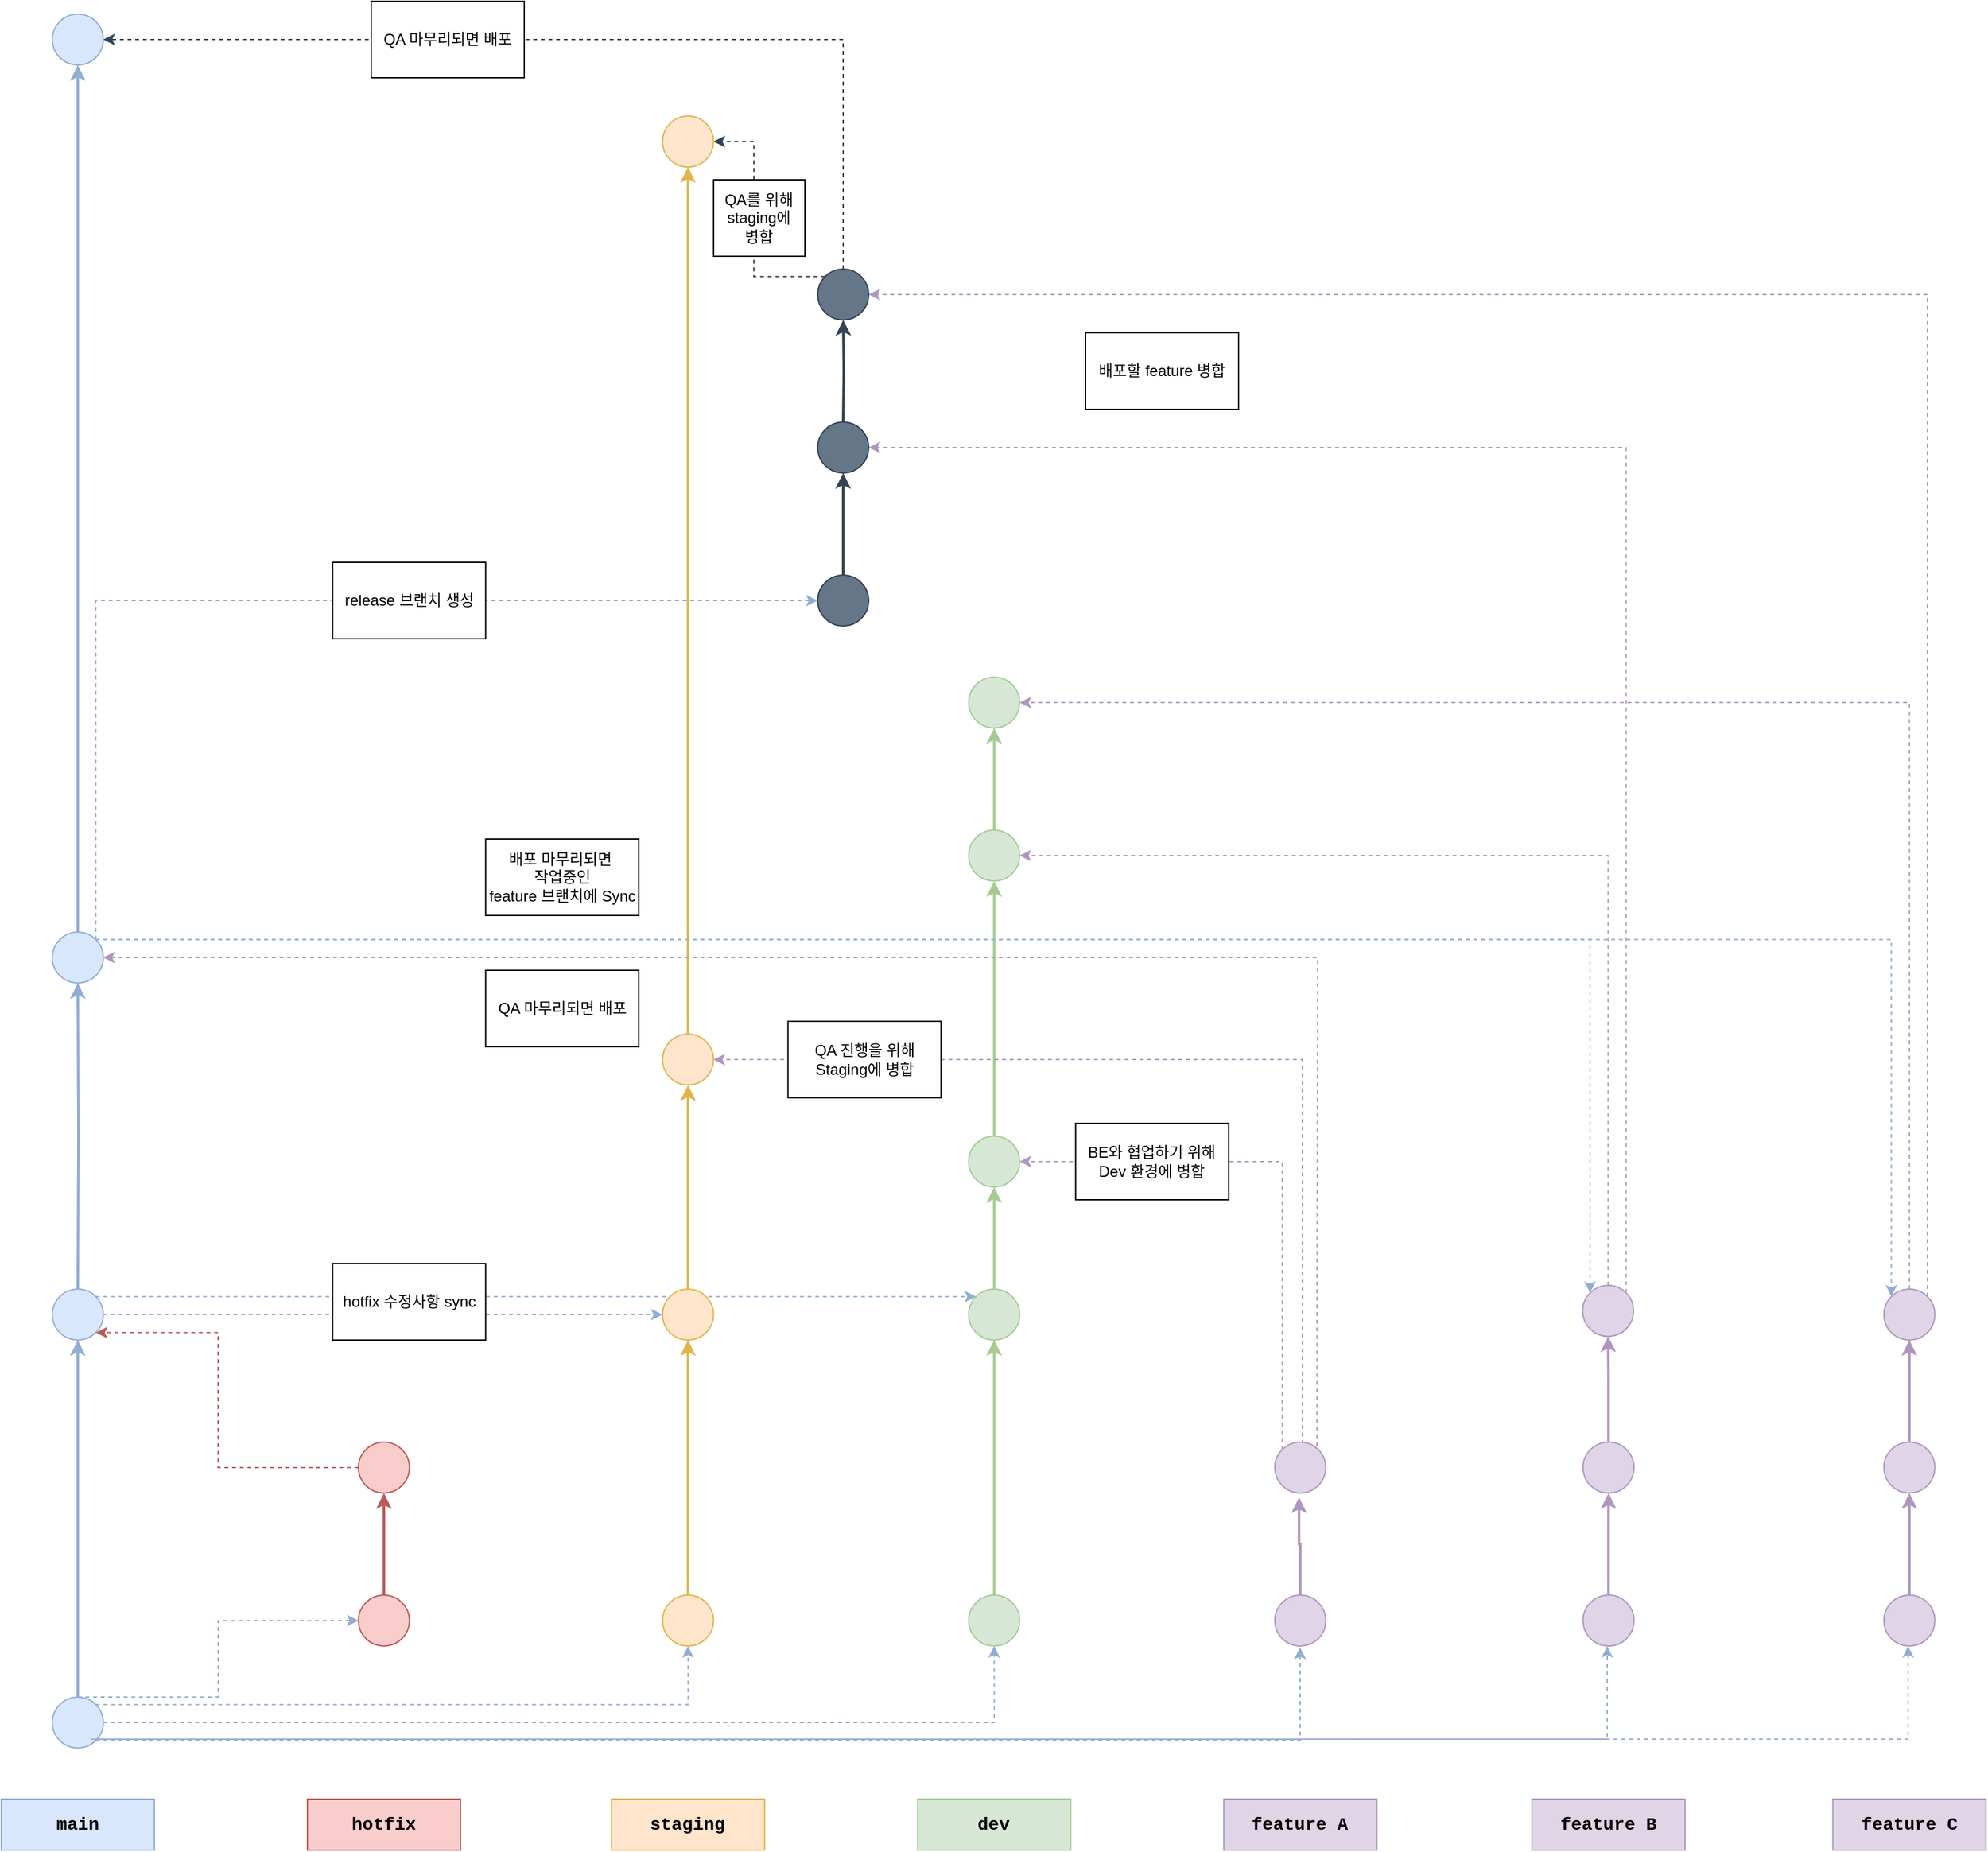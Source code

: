 <mxfile version="22.1.11" type="github">
  <diagram id="yPxyJZ8AM_hMuL3Unpa9" name="complex gitflow">
    <mxGraphModel dx="2484" dy="1570" grid="1" gridSize="10" guides="1" tooltips="1" connect="1" arrows="1" fold="1" page="1" pageScale="1" pageWidth="2336" pageHeight="1654" math="0" shadow="0">
      <root>
        <mxCell id="0" />
        <mxCell id="1" parent="0" />
        <mxCell id="uWUnNED6HEl2aK5fdaIb-13" value="main" style="text;html=1;strokeColor=#92ADD3;fillColor=#D9E7FC;align=center;verticalAlign=middle;whiteSpace=wrap;overflow=hidden;fontSize=14;fontStyle=1;fontFamily=Courier New;fillStyle=auto;gradientColor=none;" parent="1" vertex="1">
          <mxGeometry x="80" y="1520" width="120" height="40" as="geometry" />
        </mxCell>
        <mxCell id="DsjrrO5-Fy7VJKKWhKUt-2" value="staging" style="text;html=1;strokeColor=#E1B44B;fillColor=#FEE5CB;align=center;verticalAlign=middle;whiteSpace=wrap;overflow=hidden;fontSize=14;fontStyle=1;fontFamily=Courier New;" parent="1" vertex="1">
          <mxGeometry x="558.37" y="1520" width="120" height="40" as="geometry" />
        </mxCell>
        <mxCell id="DsjrrO5-Fy7VJKKWhKUt-3" value="dev" style="text;html=1;strokeColor=#A7CA95;fillColor=#D6E8D5;align=center;verticalAlign=middle;whiteSpace=wrap;overflow=hidden;fontSize=14;fontStyle=1;fontFamily=Courier New;" parent="1" vertex="1">
          <mxGeometry x="798.37" y="1520" width="120" height="40" as="geometry" />
        </mxCell>
        <mxCell id="DsjrrO5-Fy7VJKKWhKUt-4" value="feature A" style="text;html=1;strokeColor=#AF96BF;fillColor=#E0D5E6;align=center;verticalAlign=middle;whiteSpace=wrap;overflow=hidden;fontSize=14;fontStyle=1;fontFamily=Courier New;gradientColor=none;" parent="1" vertex="1">
          <mxGeometry x="1038.37" y="1520" width="120" height="40" as="geometry" />
        </mxCell>
        <mxCell id="DsjrrO5-Fy7VJKKWhKUt-5" value="hotfix" style="text;html=1;strokeColor=#BB5B5A;fillColor=#F8CDCC;align=center;verticalAlign=middle;whiteSpace=wrap;overflow=hidden;fontSize=14;fontStyle=1;fontFamily=Courier New;" parent="1" vertex="1">
          <mxGeometry x="320" y="1520" width="120" height="40" as="geometry" />
        </mxCell>
        <mxCell id="DsjrrO5-Fy7VJKKWhKUt-11" style="edgeStyle=orthogonalEdgeStyle;rounded=0;orthogonalLoop=1;jettySize=auto;html=1;entryX=0.5;entryY=1;entryDx=0;entryDy=0;strokeColor=#92ADD3;dashed=1;exitX=1;exitY=0;exitDx=0;exitDy=0;" parent="1" source="DsjrrO5-Fy7VJKKWhKUt-6" target="DsjrrO5-Fy7VJKKWhKUt-8" edge="1">
          <mxGeometry relative="1" as="geometry" />
        </mxCell>
        <mxCell id="DsjrrO5-Fy7VJKKWhKUt-15" style="edgeStyle=orthogonalEdgeStyle;rounded=0;orthogonalLoop=1;jettySize=auto;html=1;exitX=0.5;exitY=0;exitDx=0;exitDy=0;entryX=0;entryY=0.5;entryDx=0;entryDy=0;strokeColor=#92ADD3;dashed=1;" parent="1" source="DsjrrO5-Fy7VJKKWhKUt-6" target="DsjrrO5-Fy7VJKKWhKUt-7" edge="1">
          <mxGeometry relative="1" as="geometry">
            <Array as="points">
              <mxPoint x="250" y="1440" />
              <mxPoint x="250" y="1380" />
            </Array>
          </mxGeometry>
        </mxCell>
        <mxCell id="NDeMe2AMyG2oVfYetJ4Z-5" style="edgeStyle=orthogonalEdgeStyle;rounded=0;orthogonalLoop=1;jettySize=auto;html=1;entryX=0.5;entryY=1;entryDx=0;entryDy=0;strokeColor=#92ADD3;strokeWidth=2;" edge="1" parent="1" source="DsjrrO5-Fy7VJKKWhKUt-6" target="NDeMe2AMyG2oVfYetJ4Z-4">
          <mxGeometry relative="1" as="geometry" />
        </mxCell>
        <mxCell id="DsjrrO5-Fy7VJKKWhKUt-6" value="" style="ellipse;whiteSpace=wrap;html=1;aspect=fixed;fillColor=#D9E7FC;strokeColor=#92ADD3;" parent="1" vertex="1">
          <mxGeometry x="120" y="1440" width="40" height="40" as="geometry" />
        </mxCell>
        <mxCell id="NDeMe2AMyG2oVfYetJ4Z-2" value="" style="edgeStyle=orthogonalEdgeStyle;rounded=0;orthogonalLoop=1;jettySize=auto;html=1;entryX=0.5;entryY=1;entryDx=0;entryDy=0;strokeColor=#BB5B5A;strokeWidth=2;" edge="1" parent="1" source="DsjrrO5-Fy7VJKKWhKUt-7" target="NDeMe2AMyG2oVfYetJ4Z-3">
          <mxGeometry relative="1" as="geometry">
            <mxPoint x="380" y="1300" as="targetPoint" />
          </mxGeometry>
        </mxCell>
        <mxCell id="DsjrrO5-Fy7VJKKWhKUt-7" value="" style="ellipse;whiteSpace=wrap;html=1;aspect=fixed;fillColor=#F8CDCC;strokeColor=#BB5B5A;" parent="1" vertex="1">
          <mxGeometry x="360" y="1360" width="40" height="40" as="geometry" />
        </mxCell>
        <mxCell id="NDeMe2AMyG2oVfYetJ4Z-11" style="edgeStyle=orthogonalEdgeStyle;rounded=0;orthogonalLoop=1;jettySize=auto;html=1;exitX=0.5;exitY=0;exitDx=0;exitDy=0;entryX=0.5;entryY=1;entryDx=0;entryDy=0;strokeColor=#E1B44B;strokeWidth=2;" edge="1" parent="1" source="DsjrrO5-Fy7VJKKWhKUt-8" target="NDeMe2AMyG2oVfYetJ4Z-9">
          <mxGeometry relative="1" as="geometry" />
        </mxCell>
        <mxCell id="DsjrrO5-Fy7VJKKWhKUt-8" value="" style="ellipse;whiteSpace=wrap;html=1;aspect=fixed;fillColor=#FEE5CB;strokeColor=#E1B44B;" parent="1" vertex="1">
          <mxGeometry x="598.37" y="1360" width="40" height="40" as="geometry" />
        </mxCell>
        <mxCell id="NDeMe2AMyG2oVfYetJ4Z-12" style="edgeStyle=orthogonalEdgeStyle;rounded=0;orthogonalLoop=1;jettySize=auto;html=1;exitX=0.5;exitY=0;exitDx=0;exitDy=0;entryX=0.5;entryY=1;entryDx=0;entryDy=0;strokeColor=#A7CA95;strokeWidth=2;" edge="1" parent="1" source="DsjrrO5-Fy7VJKKWhKUt-9" target="NDeMe2AMyG2oVfYetJ4Z-8">
          <mxGeometry relative="1" as="geometry" />
        </mxCell>
        <mxCell id="DsjrrO5-Fy7VJKKWhKUt-9" value="" style="ellipse;whiteSpace=wrap;html=1;aspect=fixed;fillColor=#D6E8D5;strokeColor=#A7CA95;" parent="1" vertex="1">
          <mxGeometry x="838.38" y="1360" width="40" height="40" as="geometry" />
        </mxCell>
        <mxCell id="DsjrrO5-Fy7VJKKWhKUt-10" value="" style="ellipse;whiteSpace=wrap;html=1;aspect=fixed;fillColor=#E0D5E6;strokeColor=#AF96BF;" parent="1" vertex="1">
          <mxGeometry x="1078.37" y="1360" width="40" height="40" as="geometry" />
        </mxCell>
        <mxCell id="DsjrrO5-Fy7VJKKWhKUt-12" style="edgeStyle=orthogonalEdgeStyle;rounded=0;orthogonalLoop=1;jettySize=auto;html=1;entryX=0.5;entryY=1;entryDx=0;entryDy=0;exitX=1;exitY=0.5;exitDx=0;exitDy=0;strokeColor=#92ADD3;dashed=1;" parent="1" source="DsjrrO5-Fy7VJKKWhKUt-6" target="DsjrrO5-Fy7VJKKWhKUt-9" edge="1">
          <mxGeometry relative="1" as="geometry">
            <mxPoint x="232.53" y="1460" as="sourcePoint" />
            <mxPoint x="690.53" y="1400" as="targetPoint" />
          </mxGeometry>
        </mxCell>
        <mxCell id="DsjrrO5-Fy7VJKKWhKUt-14" style="edgeStyle=orthogonalEdgeStyle;rounded=0;orthogonalLoop=1;jettySize=auto;html=1;exitX=1;exitY=1;exitDx=0;exitDy=0;entryX=0.496;entryY=1.029;entryDx=0;entryDy=0;entryPerimeter=0;strokeColor=#92ADD3;dashed=1;" parent="1" source="DsjrrO5-Fy7VJKKWhKUt-6" target="DsjrrO5-Fy7VJKKWhKUt-10" edge="1">
          <mxGeometry relative="1" as="geometry" />
        </mxCell>
        <mxCell id="NDeMe2AMyG2oVfYetJ4Z-6" style="edgeStyle=orthogonalEdgeStyle;rounded=0;orthogonalLoop=1;jettySize=auto;html=1;exitX=0;exitY=0.5;exitDx=0;exitDy=0;entryX=1;entryY=1;entryDx=0;entryDy=0;strokeColor=#BB5B5A;dashed=1;" edge="1" parent="1" source="NDeMe2AMyG2oVfYetJ4Z-3" target="NDeMe2AMyG2oVfYetJ4Z-4">
          <mxGeometry relative="1" as="geometry">
            <Array as="points">
              <mxPoint x="250" y="1260" />
              <mxPoint x="250" y="1154" />
            </Array>
          </mxGeometry>
        </mxCell>
        <mxCell id="NDeMe2AMyG2oVfYetJ4Z-3" value="" style="ellipse;whiteSpace=wrap;html=1;aspect=fixed;fillColor=#F8CDCC;strokeColor=#BB5B5A;" vertex="1" parent="1">
          <mxGeometry x="360" y="1240" width="40" height="40" as="geometry" />
        </mxCell>
        <mxCell id="NDeMe2AMyG2oVfYetJ4Z-7" style="edgeStyle=orthogonalEdgeStyle;rounded=0;orthogonalLoop=1;jettySize=auto;html=1;exitX=1;exitY=0.5;exitDx=0;exitDy=0;entryX=0;entryY=0.5;entryDx=0;entryDy=0;strokeColor=#92ADD3;dashed=1;" edge="1" parent="1" source="NDeMe2AMyG2oVfYetJ4Z-4" target="NDeMe2AMyG2oVfYetJ4Z-9">
          <mxGeometry relative="1" as="geometry">
            <mxPoint x="590" y="1140.167" as="targetPoint" />
          </mxGeometry>
        </mxCell>
        <mxCell id="NDeMe2AMyG2oVfYetJ4Z-10" style="edgeStyle=orthogonalEdgeStyle;rounded=0;orthogonalLoop=1;jettySize=auto;html=1;exitX=1;exitY=0;exitDx=0;exitDy=0;entryX=0;entryY=0;entryDx=0;entryDy=0;strokeColor=#92ADD3;dashed=1;" edge="1" parent="1" source="NDeMe2AMyG2oVfYetJ4Z-4" target="NDeMe2AMyG2oVfYetJ4Z-8">
          <mxGeometry relative="1" as="geometry">
            <mxPoint x="350" y="1120" as="targetPoint" />
          </mxGeometry>
        </mxCell>
        <mxCell id="NDeMe2AMyG2oVfYetJ4Z-4" value="" style="ellipse;whiteSpace=wrap;html=1;aspect=fixed;fillColor=#D9E7FC;strokeColor=#92ADD3;" vertex="1" parent="1">
          <mxGeometry x="120" y="1120" width="40" height="40" as="geometry" />
        </mxCell>
        <mxCell id="NDeMe2AMyG2oVfYetJ4Z-8" value="" style="ellipse;whiteSpace=wrap;html=1;aspect=fixed;fillColor=#D6E8D5;strokeColor=#A7CA95;" vertex="1" parent="1">
          <mxGeometry x="838.38" y="1120" width="40" height="40" as="geometry" />
        </mxCell>
        <mxCell id="NDeMe2AMyG2oVfYetJ4Z-9" value="" style="ellipse;whiteSpace=wrap;html=1;aspect=fixed;fillColor=#FEE5CB;strokeColor=#E1B44B;" vertex="1" parent="1">
          <mxGeometry x="598.37" y="1120" width="40" height="40" as="geometry" />
        </mxCell>
        <mxCell id="NDeMe2AMyG2oVfYetJ4Z-13" value="hotfix 수정사항 sync" style="rounded=0;whiteSpace=wrap;html=1;" vertex="1" parent="1">
          <mxGeometry x="339.75" y="1100" width="120" height="60" as="geometry" />
        </mxCell>
        <mxCell id="NDeMe2AMyG2oVfYetJ4Z-24" style="edgeStyle=orthogonalEdgeStyle;rounded=0;orthogonalLoop=1;jettySize=auto;html=1;exitX=0;exitY=0;exitDx=0;exitDy=0;entryX=1;entryY=0.5;entryDx=0;entryDy=0;strokeColor=#AF96BF;dashed=1;" edge="1" parent="1" source="NDeMe2AMyG2oVfYetJ4Z-14" target="NDeMe2AMyG2oVfYetJ4Z-22">
          <mxGeometry relative="1" as="geometry">
            <Array as="points">
              <mxPoint x="1084" y="1020" />
            </Array>
          </mxGeometry>
        </mxCell>
        <mxCell id="NDeMe2AMyG2oVfYetJ4Z-14" value="" style="ellipse;whiteSpace=wrap;html=1;aspect=fixed;fillColor=#E0D5E6;strokeColor=#AF96BF;" vertex="1" parent="1">
          <mxGeometry x="1078.37" y="1240" width="40" height="40" as="geometry" />
        </mxCell>
        <mxCell id="NDeMe2AMyG2oVfYetJ4Z-15" style="edgeStyle=orthogonalEdgeStyle;rounded=0;orthogonalLoop=1;jettySize=auto;html=1;exitX=0.5;exitY=0;exitDx=0;exitDy=0;entryX=0.476;entryY=1.084;entryDx=0;entryDy=0;entryPerimeter=0;strokeColor=#AF96BF;strokeWidth=2;" edge="1" parent="1" source="DsjrrO5-Fy7VJKKWhKUt-10" target="NDeMe2AMyG2oVfYetJ4Z-14">
          <mxGeometry relative="1" as="geometry" />
        </mxCell>
        <mxCell id="NDeMe2AMyG2oVfYetJ4Z-16" value="feature B" style="text;html=1;strokeColor=#AF96BF;fillColor=#E0D5E6;align=center;verticalAlign=middle;whiteSpace=wrap;overflow=hidden;fontSize=14;fontStyle=1;fontFamily=Courier New;gradientColor=none;" vertex="1" parent="1">
          <mxGeometry x="1280" y="1520" width="120" height="40" as="geometry" />
        </mxCell>
        <mxCell id="NDeMe2AMyG2oVfYetJ4Z-17" value="" style="ellipse;whiteSpace=wrap;html=1;aspect=fixed;fillColor=#E0D5E6;strokeColor=#AF96BF;" vertex="1" parent="1">
          <mxGeometry x="1320" y="1360" width="40" height="40" as="geometry" />
        </mxCell>
        <mxCell id="NDeMe2AMyG2oVfYetJ4Z-18" value="" style="ellipse;whiteSpace=wrap;html=1;aspect=fixed;fillColor=#E0D5E6;strokeColor=#AF96BF;" vertex="1" parent="1">
          <mxGeometry x="1320" y="1240" width="40" height="40" as="geometry" />
        </mxCell>
        <mxCell id="NDeMe2AMyG2oVfYetJ4Z-19" style="edgeStyle=orthogonalEdgeStyle;rounded=0;orthogonalLoop=1;jettySize=auto;html=1;exitX=0.5;exitY=0;exitDx=0;exitDy=0;entryX=0.5;entryY=1;entryDx=0;entryDy=0;strokeColor=#AF96BF;strokeWidth=2;" edge="1" source="NDeMe2AMyG2oVfYetJ4Z-17" target="NDeMe2AMyG2oVfYetJ4Z-18" parent="1">
          <mxGeometry relative="1" as="geometry" />
        </mxCell>
        <mxCell id="NDeMe2AMyG2oVfYetJ4Z-20" style="edgeStyle=orthogonalEdgeStyle;rounded=0;orthogonalLoop=1;jettySize=auto;html=1;exitX=1;exitY=1;exitDx=0;exitDy=0;entryX=0.496;entryY=1.029;entryDx=0;entryDy=0;entryPerimeter=0;strokeColor=#92ADD3;dashed=1;" edge="1" parent="1" source="DsjrrO5-Fy7VJKKWhKUt-6" target="DsjrrO5-Fy7VJKKWhKUt-10">
          <mxGeometry relative="1" as="geometry">
            <mxPoint x="154" y="1474" as="sourcePoint" />
            <mxPoint x="1098" y="1401" as="targetPoint" />
            <Array as="points">
              <mxPoint x="1098" y="1474" />
            </Array>
          </mxGeometry>
        </mxCell>
        <mxCell id="NDeMe2AMyG2oVfYetJ4Z-21" style="edgeStyle=orthogonalEdgeStyle;rounded=0;orthogonalLoop=1;jettySize=auto;html=1;exitX=1;exitY=1;exitDx=0;exitDy=0;strokeColor=#92ADD3;dashed=1;" edge="1" parent="1" source="DsjrrO5-Fy7VJKKWhKUt-6">
          <mxGeometry relative="1" as="geometry">
            <mxPoint x="395.07" y="1472.84" as="sourcePoint" />
            <mxPoint x="1339" y="1400" as="targetPoint" />
            <Array as="points">
              <mxPoint x="154" y="1473" />
              <mxPoint x="1339" y="1473" />
            </Array>
          </mxGeometry>
        </mxCell>
        <mxCell id="NDeMe2AMyG2oVfYetJ4Z-56" style="edgeStyle=orthogonalEdgeStyle;rounded=0;orthogonalLoop=1;jettySize=auto;html=1;exitX=0.5;exitY=0;exitDx=0;exitDy=0;entryX=0.5;entryY=1;entryDx=0;entryDy=0;strokeWidth=2;strokeColor=#A7CA95;" edge="1" parent="1" source="NDeMe2AMyG2oVfYetJ4Z-22" target="NDeMe2AMyG2oVfYetJ4Z-55">
          <mxGeometry relative="1" as="geometry" />
        </mxCell>
        <mxCell id="NDeMe2AMyG2oVfYetJ4Z-22" value="" style="ellipse;whiteSpace=wrap;html=1;aspect=fixed;fillColor=#D6E8D5;strokeColor=#A7CA95;" vertex="1" parent="1">
          <mxGeometry x="838.38" y="1000" width="40" height="40" as="geometry" />
        </mxCell>
        <mxCell id="NDeMe2AMyG2oVfYetJ4Z-23" style="edgeStyle=orthogonalEdgeStyle;rounded=0;orthogonalLoop=1;jettySize=auto;html=1;exitX=0.5;exitY=0;exitDx=0;exitDy=0;entryX=0.5;entryY=1;entryDx=0;entryDy=0;strokeColor=#A7CA95;strokeWidth=2;" edge="1" parent="1" source="NDeMe2AMyG2oVfYetJ4Z-8" target="NDeMe2AMyG2oVfYetJ4Z-22">
          <mxGeometry relative="1" as="geometry">
            <mxPoint x="910" y="1260" as="sourcePoint" />
            <mxPoint x="910" y="1060" as="targetPoint" />
          </mxGeometry>
        </mxCell>
        <mxCell id="NDeMe2AMyG2oVfYetJ4Z-74" style="edgeStyle=orthogonalEdgeStyle;rounded=0;orthogonalLoop=1;jettySize=auto;html=1;exitX=0.5;exitY=0;exitDx=0;exitDy=0;entryX=0.5;entryY=1;entryDx=0;entryDy=0;strokeWidth=2;strokeColor=#E1B44B;" edge="1" parent="1" source="NDeMe2AMyG2oVfYetJ4Z-28" target="NDeMe2AMyG2oVfYetJ4Z-73">
          <mxGeometry relative="1" as="geometry" />
        </mxCell>
        <mxCell id="NDeMe2AMyG2oVfYetJ4Z-28" value="" style="ellipse;whiteSpace=wrap;html=1;aspect=fixed;fillColor=#FEE5CB;strokeColor=#E1B44B;" vertex="1" parent="1">
          <mxGeometry x="598.37" y="920" width="40" height="40" as="geometry" />
        </mxCell>
        <mxCell id="NDeMe2AMyG2oVfYetJ4Z-29" style="edgeStyle=orthogonalEdgeStyle;rounded=0;orthogonalLoop=1;jettySize=auto;html=1;entryX=0.5;entryY=1;entryDx=0;entryDy=0;strokeColor=#E1B44B;exitX=0.5;exitY=0;exitDx=0;exitDy=0;strokeWidth=2;" edge="1" parent="1" source="NDeMe2AMyG2oVfYetJ4Z-9" target="NDeMe2AMyG2oVfYetJ4Z-28">
          <mxGeometry relative="1" as="geometry">
            <mxPoint x="620" y="1120" as="sourcePoint" />
            <mxPoint x="690" y="930" as="targetPoint" />
          </mxGeometry>
        </mxCell>
        <mxCell id="NDeMe2AMyG2oVfYetJ4Z-31" style="edgeStyle=orthogonalEdgeStyle;rounded=0;orthogonalLoop=1;jettySize=auto;html=1;exitX=0.5;exitY=0;exitDx=0;exitDy=0;entryX=1;entryY=0.5;entryDx=0;entryDy=0;strokeColor=#AF96BF;dashed=1;" edge="1" parent="1" source="NDeMe2AMyG2oVfYetJ4Z-14" target="NDeMe2AMyG2oVfYetJ4Z-28">
          <mxGeometry relative="1" as="geometry">
            <mxPoint x="1094" y="1256" as="sourcePoint" />
            <mxPoint x="888" y="1030" as="targetPoint" />
            <Array as="points">
              <mxPoint x="1100" y="1240" />
              <mxPoint x="1100" y="940" />
            </Array>
          </mxGeometry>
        </mxCell>
        <mxCell id="NDeMe2AMyG2oVfYetJ4Z-65" style="edgeStyle=orthogonalEdgeStyle;rounded=0;orthogonalLoop=1;jettySize=auto;html=1;exitX=1;exitY=0;exitDx=0;exitDy=0;entryX=0;entryY=0.5;entryDx=0;entryDy=0;strokeColor=#92ADD3;dashed=1;" edge="1" parent="1" source="NDeMe2AMyG2oVfYetJ4Z-32" target="NDeMe2AMyG2oVfYetJ4Z-62">
          <mxGeometry relative="1" as="geometry">
            <mxPoint x="170" y="710" as="targetPoint" />
            <Array as="points">
              <mxPoint x="154" y="580" />
            </Array>
          </mxGeometry>
        </mxCell>
        <mxCell id="NDeMe2AMyG2oVfYetJ4Z-79" style="edgeStyle=orthogonalEdgeStyle;rounded=0;orthogonalLoop=1;jettySize=auto;html=1;exitX=0.5;exitY=0;exitDx=0;exitDy=0;entryX=0.5;entryY=1;entryDx=0;entryDy=0;strokeColor=#92ADD3;strokeWidth=2;" edge="1" parent="1" source="NDeMe2AMyG2oVfYetJ4Z-32" target="NDeMe2AMyG2oVfYetJ4Z-78">
          <mxGeometry relative="1" as="geometry" />
        </mxCell>
        <mxCell id="NDeMe2AMyG2oVfYetJ4Z-32" value="" style="ellipse;whiteSpace=wrap;html=1;aspect=fixed;fillColor=#D9E7FC;strokeColor=#92ADD3;" vertex="1" parent="1">
          <mxGeometry x="120" y="840" width="40" height="40" as="geometry" />
        </mxCell>
        <mxCell id="NDeMe2AMyG2oVfYetJ4Z-33" style="edgeStyle=orthogonalEdgeStyle;rounded=0;orthogonalLoop=1;jettySize=auto;html=1;entryX=0.5;entryY=1;entryDx=0;entryDy=0;strokeColor=#92ADD3;strokeWidth=2;" edge="1" parent="1" target="NDeMe2AMyG2oVfYetJ4Z-32">
          <mxGeometry relative="1" as="geometry">
            <mxPoint x="140" y="1120" as="sourcePoint" />
            <mxPoint x="190" y="890" as="targetPoint" />
          </mxGeometry>
        </mxCell>
        <mxCell id="NDeMe2AMyG2oVfYetJ4Z-34" style="edgeStyle=orthogonalEdgeStyle;rounded=0;orthogonalLoop=1;jettySize=auto;html=1;entryX=1;entryY=0.5;entryDx=0;entryDy=0;strokeColor=#AF96BF;dashed=1;exitX=0.827;exitY=0.079;exitDx=0;exitDy=0;exitPerimeter=0;" edge="1" parent="1" source="NDeMe2AMyG2oVfYetJ4Z-14" target="NDeMe2AMyG2oVfYetJ4Z-32">
          <mxGeometry relative="1" as="geometry">
            <mxPoint x="1138.37" y="1169.97" as="sourcePoint" />
            <mxPoint x="678.37" y="869.97" as="targetPoint" />
            <Array as="points">
              <mxPoint x="1111" y="1170" />
              <mxPoint x="1112" y="860" />
            </Array>
          </mxGeometry>
        </mxCell>
        <mxCell id="NDeMe2AMyG2oVfYetJ4Z-35" value="BE와 협업하기 위해 Dev 환경에 병합" style="rounded=0;whiteSpace=wrap;html=1;" vertex="1" parent="1">
          <mxGeometry x="922.25" y="990" width="120" height="60" as="geometry" />
        </mxCell>
        <mxCell id="NDeMe2AMyG2oVfYetJ4Z-36" value="QA 진행을 위해 Staging에 병합" style="rounded=0;whiteSpace=wrap;html=1;" vertex="1" parent="1">
          <mxGeometry x="696.75" y="910" width="120" height="60" as="geometry" />
        </mxCell>
        <mxCell id="NDeMe2AMyG2oVfYetJ4Z-37" value="QA 마무리되면 배포" style="rounded=0;whiteSpace=wrap;html=1;" vertex="1" parent="1">
          <mxGeometry x="459.75" y="870" width="120" height="60" as="geometry" />
        </mxCell>
        <mxCell id="NDeMe2AMyG2oVfYetJ4Z-39" value="" style="ellipse;whiteSpace=wrap;html=1;aspect=fixed;fillColor=#E0D5E6;strokeColor=#AF96BF;" vertex="1" parent="1">
          <mxGeometry x="1555.86" y="1360" width="40" height="40" as="geometry" />
        </mxCell>
        <mxCell id="NDeMe2AMyG2oVfYetJ4Z-40" value="" style="ellipse;whiteSpace=wrap;html=1;aspect=fixed;fillColor=#E0D5E6;strokeColor=#AF96BF;" vertex="1" parent="1">
          <mxGeometry x="1555.86" y="1240" width="40" height="40" as="geometry" />
        </mxCell>
        <mxCell id="NDeMe2AMyG2oVfYetJ4Z-41" style="edgeStyle=orthogonalEdgeStyle;rounded=0;orthogonalLoop=1;jettySize=auto;html=1;exitX=0.5;exitY=0;exitDx=0;exitDy=0;entryX=0.5;entryY=1;entryDx=0;entryDy=0;strokeColor=#AF96BF;strokeWidth=2;" edge="1" source="NDeMe2AMyG2oVfYetJ4Z-39" target="NDeMe2AMyG2oVfYetJ4Z-40" parent="1">
          <mxGeometry relative="1" as="geometry" />
        </mxCell>
        <mxCell id="NDeMe2AMyG2oVfYetJ4Z-42" value="feature C" style="text;html=1;strokeColor=#AF96BF;fillColor=#E0D5E6;align=center;verticalAlign=middle;whiteSpace=wrap;overflow=hidden;fontSize=14;fontStyle=1;fontFamily=Courier New;gradientColor=none;" vertex="1" parent="1">
          <mxGeometry x="1515.86" y="1520" width="120" height="40" as="geometry" />
        </mxCell>
        <mxCell id="NDeMe2AMyG2oVfYetJ4Z-43" style="edgeStyle=orthogonalEdgeStyle;rounded=0;orthogonalLoop=1;jettySize=auto;html=1;strokeColor=#92ADD3;dashed=1;" edge="1" parent="1">
          <mxGeometry relative="1" as="geometry">
            <mxPoint x="150" y="1473" as="sourcePoint" />
            <mxPoint x="1574.86" y="1400" as="targetPoint" />
            <Array as="points">
              <mxPoint x="389.86" y="1473" />
              <mxPoint x="1574.86" y="1473" />
            </Array>
          </mxGeometry>
        </mxCell>
        <mxCell id="NDeMe2AMyG2oVfYetJ4Z-46" style="edgeStyle=orthogonalEdgeStyle;rounded=0;orthogonalLoop=1;jettySize=auto;html=1;exitX=1;exitY=0;exitDx=0;exitDy=0;entryX=0;entryY=0;entryDx=0;entryDy=0;dashed=1;strokeColor=#92ADD3;" edge="1" target="NDeMe2AMyG2oVfYetJ4Z-47" parent="1" source="NDeMe2AMyG2oVfYetJ4Z-32">
          <mxGeometry relative="1" as="geometry">
            <mxPoint x="153.68" y="723.07" as="sourcePoint" />
          </mxGeometry>
        </mxCell>
        <mxCell id="NDeMe2AMyG2oVfYetJ4Z-57" style="edgeStyle=orthogonalEdgeStyle;rounded=0;orthogonalLoop=1;jettySize=auto;html=1;exitX=0.5;exitY=0;exitDx=0;exitDy=0;entryX=1;entryY=0.5;entryDx=0;entryDy=0;strokeColor=#AF96BF;dashed=1;" edge="1" parent="1" source="NDeMe2AMyG2oVfYetJ4Z-47" target="NDeMe2AMyG2oVfYetJ4Z-55">
          <mxGeometry relative="1" as="geometry" />
        </mxCell>
        <mxCell id="NDeMe2AMyG2oVfYetJ4Z-66" style="edgeStyle=orthogonalEdgeStyle;rounded=0;orthogonalLoop=1;jettySize=auto;html=1;exitX=1;exitY=0;exitDx=0;exitDy=0;entryX=1;entryY=0.5;entryDx=0;entryDy=0;strokeColor=#AF96BF;dashed=1;" edge="1" parent="1" source="NDeMe2AMyG2oVfYetJ4Z-47" target="NDeMe2AMyG2oVfYetJ4Z-67">
          <mxGeometry relative="1" as="geometry">
            <Array as="points">
              <mxPoint x="1354" y="460" />
            </Array>
          </mxGeometry>
        </mxCell>
        <mxCell id="NDeMe2AMyG2oVfYetJ4Z-47" value="" style="ellipse;whiteSpace=wrap;html=1;aspect=fixed;fillColor=#E0D5E6;strokeColor=#AF96BF;" vertex="1" parent="1">
          <mxGeometry x="1319.68" y="1117.07" width="40" height="40" as="geometry" />
        </mxCell>
        <mxCell id="NDeMe2AMyG2oVfYetJ4Z-71" style="edgeStyle=orthogonalEdgeStyle;rounded=0;orthogonalLoop=1;jettySize=auto;html=1;exitX=1;exitY=0;exitDx=0;exitDy=0;entryX=1;entryY=0.5;entryDx=0;entryDy=0;strokeColor=#AF96BF;dashed=1;" edge="1" parent="1" source="NDeMe2AMyG2oVfYetJ4Z-48" target="NDeMe2AMyG2oVfYetJ4Z-69">
          <mxGeometry relative="1" as="geometry">
            <Array as="points">
              <mxPoint x="1590" y="340" />
            </Array>
          </mxGeometry>
        </mxCell>
        <mxCell id="NDeMe2AMyG2oVfYetJ4Z-48" value="" style="ellipse;whiteSpace=wrap;html=1;aspect=fixed;fillColor=#E0D5E6;strokeColor=#AF96BF;" vertex="1" parent="1">
          <mxGeometry x="1555.86" y="1120" width="40" height="40" as="geometry" />
        </mxCell>
        <mxCell id="NDeMe2AMyG2oVfYetJ4Z-49" style="edgeStyle=orthogonalEdgeStyle;rounded=0;orthogonalLoop=1;jettySize=auto;html=1;exitX=1;exitY=0;exitDx=0;exitDy=0;dashed=1;strokeColor=#92ADD3;entryX=0;entryY=0;entryDx=0;entryDy=0;" edge="1" target="NDeMe2AMyG2oVfYetJ4Z-48" parent="1" source="NDeMe2AMyG2oVfYetJ4Z-32">
          <mxGeometry relative="1" as="geometry">
            <mxPoint x="154" y="726" as="sourcePoint" />
          </mxGeometry>
        </mxCell>
        <mxCell id="NDeMe2AMyG2oVfYetJ4Z-52" style="edgeStyle=orthogonalEdgeStyle;rounded=0;orthogonalLoop=1;jettySize=auto;html=1;entryX=0.5;entryY=1;entryDx=0;entryDy=0;strokeColor=#AF96BF;strokeWidth=2;exitX=0.5;exitY=0;exitDx=0;exitDy=0;" edge="1" parent="1" source="NDeMe2AMyG2oVfYetJ4Z-18" target="NDeMe2AMyG2oVfYetJ4Z-47">
          <mxGeometry relative="1" as="geometry">
            <mxPoint x="1340" y="1220" as="sourcePoint" />
            <mxPoint x="1360" y="1170" as="targetPoint" />
          </mxGeometry>
        </mxCell>
        <mxCell id="NDeMe2AMyG2oVfYetJ4Z-54" style="edgeStyle=orthogonalEdgeStyle;rounded=0;orthogonalLoop=1;jettySize=auto;html=1;entryX=0.5;entryY=1;entryDx=0;entryDy=0;strokeColor=#AF96BF;strokeWidth=2;exitX=0.5;exitY=0;exitDx=0;exitDy=0;" edge="1" parent="1" source="NDeMe2AMyG2oVfYetJ4Z-40" target="NDeMe2AMyG2oVfYetJ4Z-48">
          <mxGeometry relative="1" as="geometry">
            <mxPoint x="1540" y="1253" as="sourcePoint" />
            <mxPoint x="1540" y="1170" as="targetPoint" />
          </mxGeometry>
        </mxCell>
        <mxCell id="NDeMe2AMyG2oVfYetJ4Z-61" style="edgeStyle=orthogonalEdgeStyle;rounded=0;orthogonalLoop=1;jettySize=auto;html=1;exitX=0.5;exitY=0;exitDx=0;exitDy=0;entryX=0.5;entryY=1;entryDx=0;entryDy=0;strokeWidth=2;strokeColor=#A7CA95;" edge="1" parent="1" source="NDeMe2AMyG2oVfYetJ4Z-55" target="NDeMe2AMyG2oVfYetJ4Z-60">
          <mxGeometry relative="1" as="geometry" />
        </mxCell>
        <mxCell id="NDeMe2AMyG2oVfYetJ4Z-55" value="" style="ellipse;whiteSpace=wrap;html=1;aspect=fixed;fillColor=#D6E8D5;strokeColor=#A7CA95;" vertex="1" parent="1">
          <mxGeometry x="838.38" y="760" width="40" height="40" as="geometry" />
        </mxCell>
        <mxCell id="NDeMe2AMyG2oVfYetJ4Z-58" value="배포 마무리되면&amp;nbsp;&lt;br&gt;작업중인 &lt;br&gt;feature 브랜치에 Sync" style="rounded=0;whiteSpace=wrap;html=1;" vertex="1" parent="1">
          <mxGeometry x="459.75" y="767" width="120" height="60" as="geometry" />
        </mxCell>
        <mxCell id="NDeMe2AMyG2oVfYetJ4Z-59" style="edgeStyle=orthogonalEdgeStyle;rounded=0;orthogonalLoop=1;jettySize=auto;html=1;exitX=0.5;exitY=0;exitDx=0;exitDy=0;strokeColor=#AF96BF;dashed=1;entryX=1;entryY=0.5;entryDx=0;entryDy=0;" edge="1" parent="1" source="NDeMe2AMyG2oVfYetJ4Z-48" target="NDeMe2AMyG2oVfYetJ4Z-60">
          <mxGeometry relative="1" as="geometry">
            <mxPoint x="1652" y="817" as="sourcePoint" />
            <mxPoint x="1050" y="620" as="targetPoint" />
          </mxGeometry>
        </mxCell>
        <mxCell id="NDeMe2AMyG2oVfYetJ4Z-60" value="" style="ellipse;whiteSpace=wrap;html=1;aspect=fixed;fillColor=#D6E8D5;strokeColor=#A7CA95;" vertex="1" parent="1">
          <mxGeometry x="838.38" y="640" width="40" height="40" as="geometry" />
        </mxCell>
        <mxCell id="NDeMe2AMyG2oVfYetJ4Z-68" style="edgeStyle=orthogonalEdgeStyle;rounded=0;orthogonalLoop=1;jettySize=auto;html=1;exitX=0.5;exitY=0;exitDx=0;exitDy=0;entryX=0.5;entryY=1;entryDx=0;entryDy=0;strokeColor=#314354;strokeWidth=2;" edge="1" parent="1" source="NDeMe2AMyG2oVfYetJ4Z-62" target="NDeMe2AMyG2oVfYetJ4Z-67">
          <mxGeometry relative="1" as="geometry" />
        </mxCell>
        <mxCell id="NDeMe2AMyG2oVfYetJ4Z-62" value="" style="ellipse;whiteSpace=wrap;html=1;aspect=fixed;fillColor=#647687;strokeColor=#314354;fontColor=#ffffff;" vertex="1" parent="1">
          <mxGeometry x="720" y="560" width="40" height="40" as="geometry" />
        </mxCell>
        <mxCell id="NDeMe2AMyG2oVfYetJ4Z-63" value="release 브랜치 생성" style="rounded=0;whiteSpace=wrap;html=1;" vertex="1" parent="1">
          <mxGeometry x="339.75" y="550" width="120" height="60" as="geometry" />
        </mxCell>
        <mxCell id="NDeMe2AMyG2oVfYetJ4Z-67" value="" style="ellipse;whiteSpace=wrap;html=1;aspect=fixed;fillColor=#647687;strokeColor=#314354;fontColor=#ffffff;" vertex="1" parent="1">
          <mxGeometry x="720" y="440" width="40" height="40" as="geometry" />
        </mxCell>
        <mxCell id="NDeMe2AMyG2oVfYetJ4Z-75" style="edgeStyle=orthogonalEdgeStyle;rounded=0;orthogonalLoop=1;jettySize=auto;html=1;exitX=0;exitY=0;exitDx=0;exitDy=0;entryX=1;entryY=0.5;entryDx=0;entryDy=0;strokeColor=#314354;dashed=1;" edge="1" parent="1" source="NDeMe2AMyG2oVfYetJ4Z-69" target="NDeMe2AMyG2oVfYetJ4Z-73">
          <mxGeometry relative="1" as="geometry">
            <Array as="points">
              <mxPoint x="670" y="326" />
              <mxPoint x="670" y="220" />
            </Array>
          </mxGeometry>
        </mxCell>
        <mxCell id="NDeMe2AMyG2oVfYetJ4Z-80" style="edgeStyle=orthogonalEdgeStyle;rounded=0;orthogonalLoop=1;jettySize=auto;html=1;exitX=0.5;exitY=0;exitDx=0;exitDy=0;entryX=1;entryY=0.5;entryDx=0;entryDy=0;strokeColor=#314354;dashed=1;" edge="1" parent="1" source="NDeMe2AMyG2oVfYetJ4Z-69" target="NDeMe2AMyG2oVfYetJ4Z-78">
          <mxGeometry relative="1" as="geometry" />
        </mxCell>
        <mxCell id="NDeMe2AMyG2oVfYetJ4Z-69" value="" style="ellipse;whiteSpace=wrap;html=1;aspect=fixed;fillColor=#647687;strokeColor=#314354;fontColor=#ffffff;" vertex="1" parent="1">
          <mxGeometry x="720" y="320" width="40" height="40" as="geometry" />
        </mxCell>
        <mxCell id="NDeMe2AMyG2oVfYetJ4Z-70" style="edgeStyle=orthogonalEdgeStyle;rounded=0;orthogonalLoop=1;jettySize=auto;html=1;entryX=0.5;entryY=1;entryDx=0;entryDy=0;strokeColor=#314354;strokeWidth=2;" edge="1" parent="1" target="NDeMe2AMyG2oVfYetJ4Z-69">
          <mxGeometry relative="1" as="geometry">
            <mxPoint x="740" y="440" as="sourcePoint" />
            <mxPoint x="750" y="490" as="targetPoint" />
          </mxGeometry>
        </mxCell>
        <mxCell id="NDeMe2AMyG2oVfYetJ4Z-72" value="배포할 feature 병합" style="rounded=0;whiteSpace=wrap;html=1;" vertex="1" parent="1">
          <mxGeometry x="930" y="370" width="120" height="60" as="geometry" />
        </mxCell>
        <mxCell id="NDeMe2AMyG2oVfYetJ4Z-73" value="" style="ellipse;whiteSpace=wrap;html=1;aspect=fixed;fillColor=#FEE5CB;strokeColor=#E1B44B;" vertex="1" parent="1">
          <mxGeometry x="598.37" y="200" width="40" height="40" as="geometry" />
        </mxCell>
        <mxCell id="NDeMe2AMyG2oVfYetJ4Z-77" value="QA를 위해&lt;br&gt;staging에&lt;br&gt;병합" style="rounded=0;whiteSpace=wrap;html=1;" vertex="1" parent="1">
          <mxGeometry x="638.37" y="250" width="71.63" height="60" as="geometry" />
        </mxCell>
        <mxCell id="NDeMe2AMyG2oVfYetJ4Z-78" value="" style="ellipse;whiteSpace=wrap;html=1;aspect=fixed;fillColor=#D9E7FC;strokeColor=#92ADD3;" vertex="1" parent="1">
          <mxGeometry x="120" y="120" width="40" height="40" as="geometry" />
        </mxCell>
        <mxCell id="NDeMe2AMyG2oVfYetJ4Z-81" value="QA 마무리되면 배포" style="rounded=0;whiteSpace=wrap;html=1;" vertex="1" parent="1">
          <mxGeometry x="370" y="110" width="120" height="60" as="geometry" />
        </mxCell>
      </root>
    </mxGraphModel>
  </diagram>
</mxfile>
